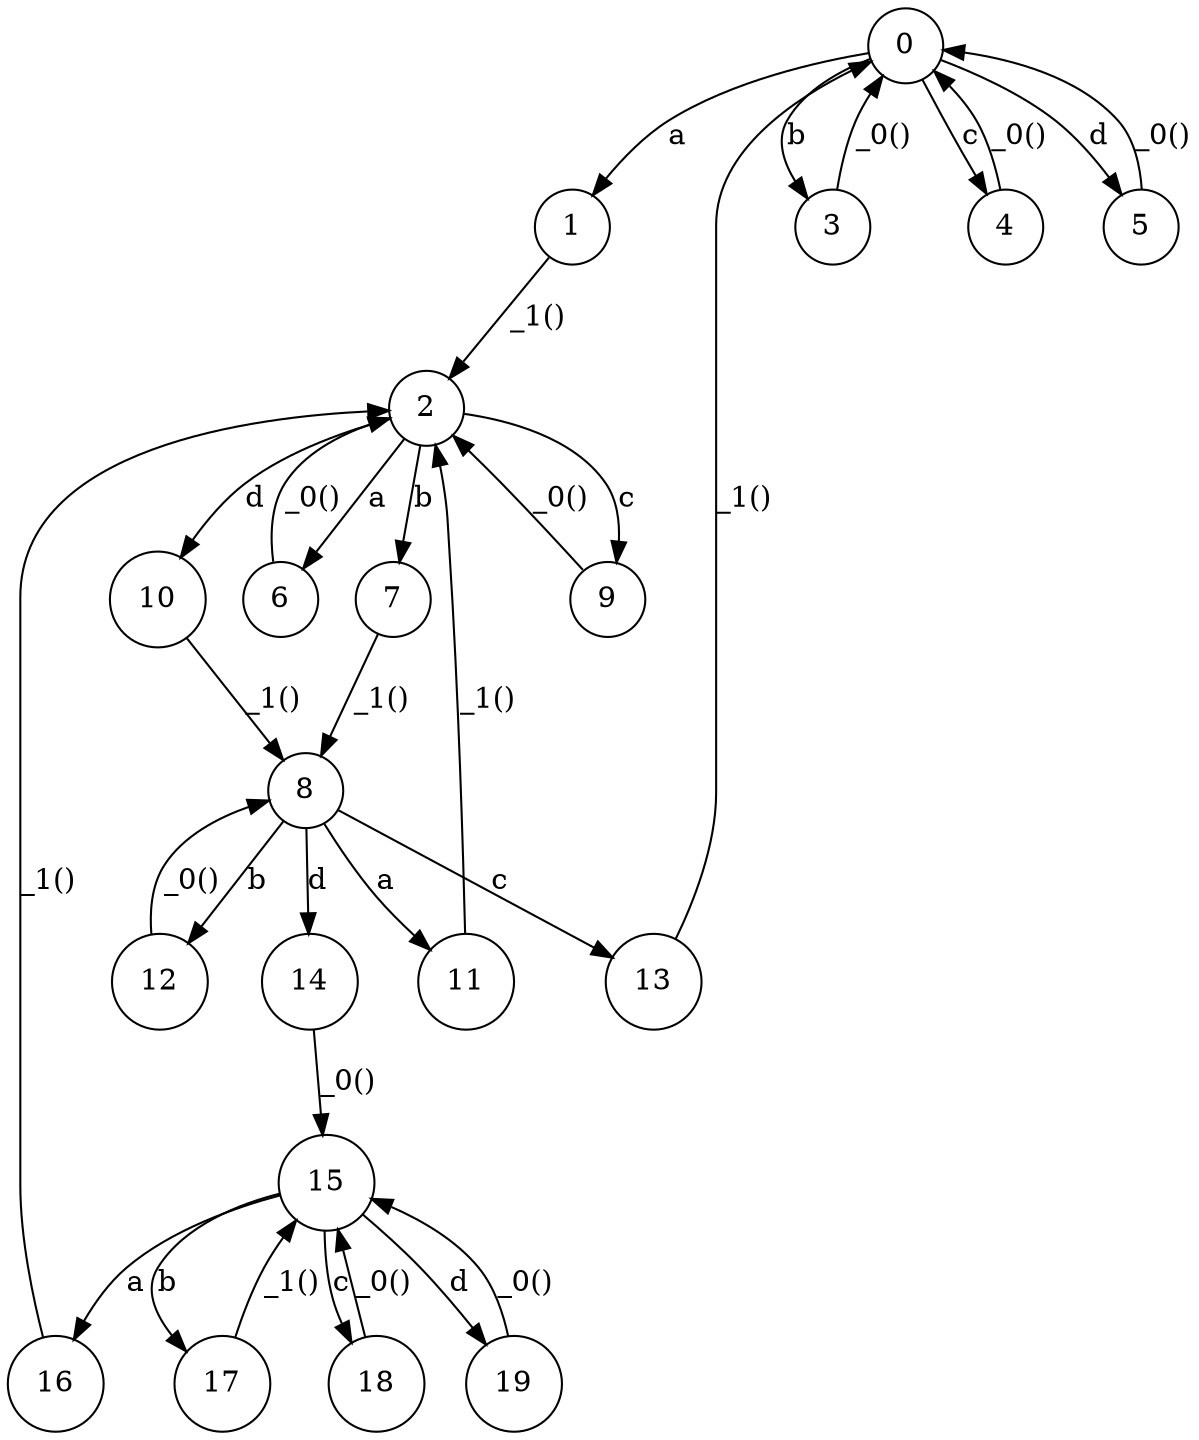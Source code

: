 digraph g {

	s0 [shape="circle" label="0"];
	s1 [shape="circle" label="1"];
	s2 [shape="circle" label="2"];
	s3 [shape="circle" label="3"];
	s4 [shape="circle" label="4"];
	s5 [shape="circle" label="5"];
	s6 [shape="circle" label="6"];
	s7 [shape="circle" label="7"];
	s8 [shape="circle" label="8"];
	s9 [shape="circle" label="9"];
	s10 [shape="circle" label="10"];
	s11 [shape="circle" label="11"];
	s12 [shape="circle" label="12"];
	s13 [shape="circle" label="13"];
	s14 [shape="circle" label="14"];
	s15 [shape="circle" label="15"];
	s16 [shape="circle" label="16"];
	s17 [shape="circle" label="17"];
	s18 [shape="circle" label="18"];
	s19 [shape="circle" label="19"];
	s0 -> s1 [label="a"];
	s0 -> s3 [label="b"];
	s0 -> s4 [label="c"];
	s0 -> s5 [label="d"];
	s1 -> s2 [label="_1()"];
	s2 -> s6 [label="a"];
	s2 -> s7 [label="b"];
	s2 -> s9 [label="c"];
	s2 -> s10 [label="d"];
	s3 -> s0 [label="_0()"];
	s4 -> s0 [label="_0()"];
	s5 -> s0 [label="_0()"];
	s6 -> s2 [label="_0()"];
	s7 -> s8 [label="_1()"];
	s8 -> s11 [label="a"];
	s8 -> s12 [label="b"];
	s8 -> s13 [label="c"];
	s8 -> s14 [label="d"];
	s9 -> s2 [label="_0()"];
	s10 -> s8 [label="_1()"];
	s11 -> s2 [label="_1()"];
	s12 -> s8 [label="_0()"];
	s13 -> s0 [label="_1()"];
	s14 -> s15 [label="_0()"];
	s15 -> s16 [label="a"];
	s15 -> s17 [label="b"];
	s15 -> s18 [label="c"];
	s15 -> s19 [label="d"];
	s16 -> s2 [label="_1()"];
	s17 -> s15 [label="_1()"];
	s18 -> s15 [label="_0()"];
	s19 -> s15 [label="_0()"];

}

